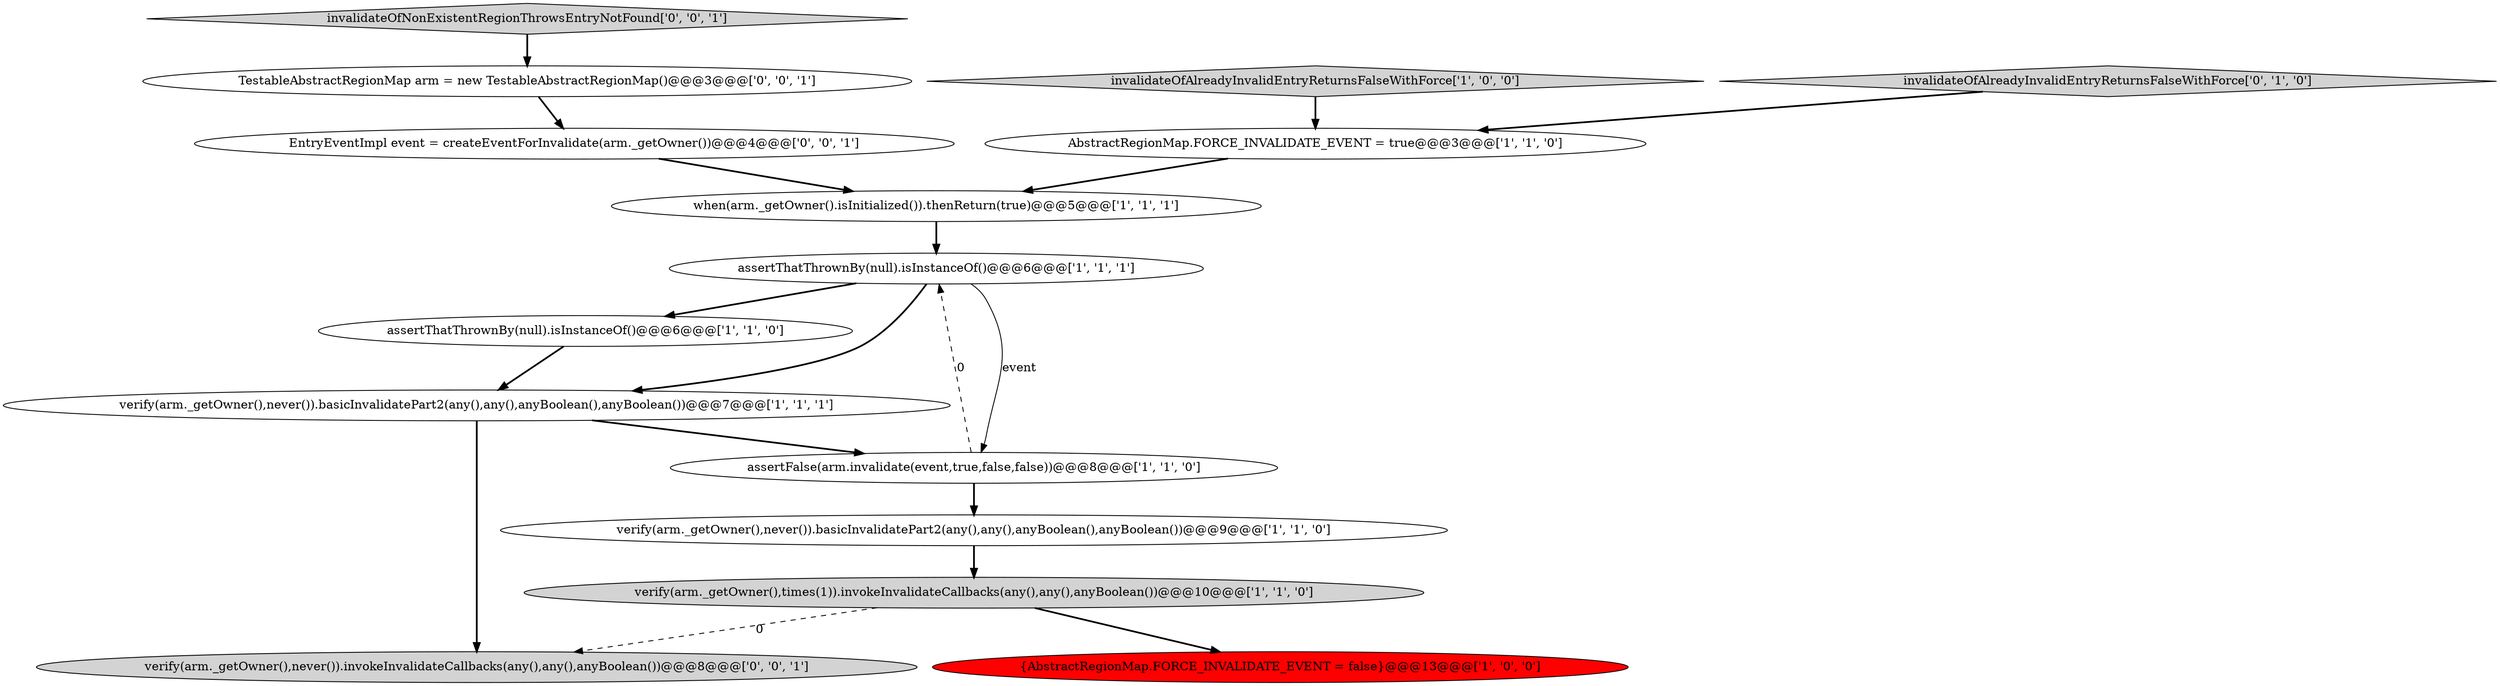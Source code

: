 digraph {
10 [style = filled, label = "invalidateOfAlreadyInvalidEntryReturnsFalseWithForce['0', '1', '0']", fillcolor = lightgray, shape = diamond image = "AAA0AAABBB2BBB"];
7 [style = filled, label = "when(arm._getOwner().isInitialized()).thenReturn(true)@@@5@@@['1', '1', '1']", fillcolor = white, shape = ellipse image = "AAA0AAABBB1BBB"];
0 [style = filled, label = "invalidateOfAlreadyInvalidEntryReturnsFalseWithForce['1', '0', '0']", fillcolor = lightgray, shape = diamond image = "AAA0AAABBB1BBB"];
13 [style = filled, label = "EntryEventImpl event = createEventForInvalidate(arm._getOwner())@@@4@@@['0', '0', '1']", fillcolor = white, shape = ellipse image = "AAA0AAABBB3BBB"];
1 [style = filled, label = "verify(arm._getOwner(),times(1)).invokeInvalidateCallbacks(any(),any(),anyBoolean())@@@10@@@['1', '1', '0']", fillcolor = lightgray, shape = ellipse image = "AAA0AAABBB1BBB"];
14 [style = filled, label = "invalidateOfNonExistentRegionThrowsEntryNotFound['0', '0', '1']", fillcolor = lightgray, shape = diamond image = "AAA0AAABBB3BBB"];
2 [style = filled, label = "assertThatThrownBy(null).isInstanceOf()@@@6@@@['1', '1', '1']", fillcolor = white, shape = ellipse image = "AAA0AAABBB1BBB"];
8 [style = filled, label = "AbstractRegionMap.FORCE_INVALIDATE_EVENT = true@@@3@@@['1', '1', '0']", fillcolor = white, shape = ellipse image = "AAA0AAABBB1BBB"];
5 [style = filled, label = "verify(arm._getOwner(),never()).basicInvalidatePart2(any(),any(),anyBoolean(),anyBoolean())@@@7@@@['1', '1', '1']", fillcolor = white, shape = ellipse image = "AAA0AAABBB1BBB"];
9 [style = filled, label = "{AbstractRegionMap.FORCE_INVALIDATE_EVENT = false}@@@13@@@['1', '0', '0']", fillcolor = red, shape = ellipse image = "AAA1AAABBB1BBB"];
3 [style = filled, label = "assertThatThrownBy(null).isInstanceOf()@@@6@@@['1', '1', '0']", fillcolor = white, shape = ellipse image = "AAA0AAABBB1BBB"];
11 [style = filled, label = "verify(arm._getOwner(),never()).invokeInvalidateCallbacks(any(),any(),anyBoolean())@@@8@@@['0', '0', '1']", fillcolor = lightgray, shape = ellipse image = "AAA0AAABBB3BBB"];
6 [style = filled, label = "assertFalse(arm.invalidate(event,true,false,false))@@@8@@@['1', '1', '0']", fillcolor = white, shape = ellipse image = "AAA0AAABBB1BBB"];
12 [style = filled, label = "TestableAbstractRegionMap arm = new TestableAbstractRegionMap()@@@3@@@['0', '0', '1']", fillcolor = white, shape = ellipse image = "AAA0AAABBB3BBB"];
4 [style = filled, label = "verify(arm._getOwner(),never()).basicInvalidatePart2(any(),any(),anyBoolean(),anyBoolean())@@@9@@@['1', '1', '0']", fillcolor = white, shape = ellipse image = "AAA0AAABBB1BBB"];
12->13 [style = bold, label=""];
6->4 [style = bold, label=""];
3->5 [style = bold, label=""];
4->1 [style = bold, label=""];
2->5 [style = bold, label=""];
5->11 [style = bold, label=""];
2->6 [style = solid, label="event"];
5->6 [style = bold, label=""];
10->8 [style = bold, label=""];
7->2 [style = bold, label=""];
13->7 [style = bold, label=""];
1->11 [style = dashed, label="0"];
14->12 [style = bold, label=""];
1->9 [style = bold, label=""];
8->7 [style = bold, label=""];
2->3 [style = bold, label=""];
0->8 [style = bold, label=""];
6->2 [style = dashed, label="0"];
}
